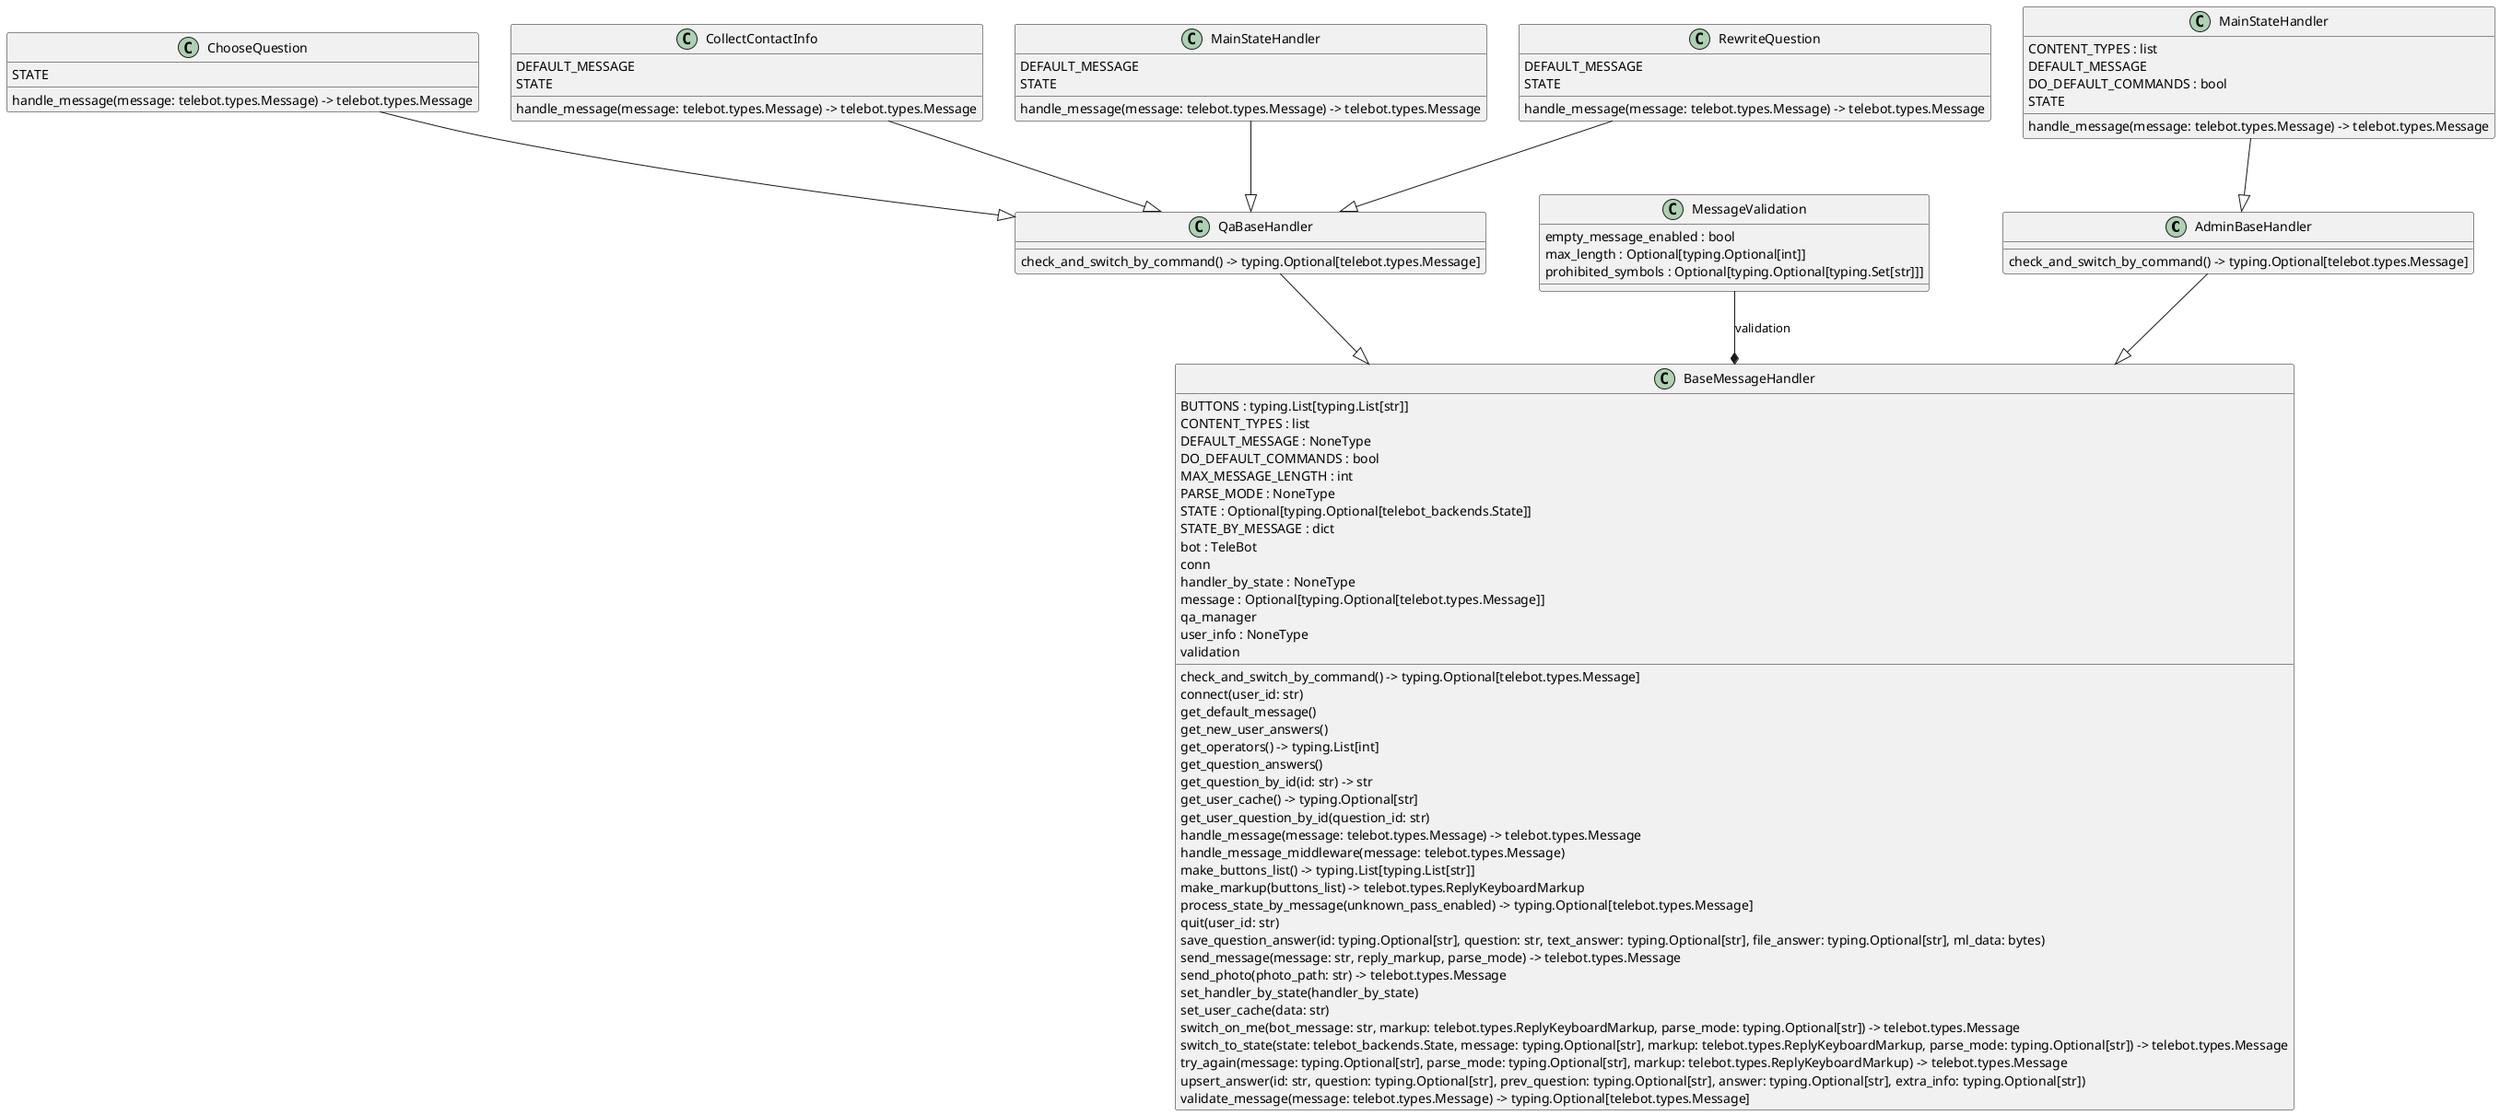 @startuml
top to bottom direction

set namespaceSeparator none

class "AdminBaseHandler" as QABot.base_handler.AdminBaseHandler {
  check_and_switch_by_command() -> typing.Optional[telebot.types.Message]
}
class "BaseMessageHandler" as QABot.base_handler.BaseMessageHandler {
  BUTTONS : typing.List[typing.List[str]]
  CONTENT_TYPES : list
  DEFAULT_MESSAGE : NoneType
  DO_DEFAULT_COMMANDS : bool
  MAX_MESSAGE_LENGTH : int
  PARSE_MODE : NoneType
  STATE : Optional[typing.Optional[telebot_backends.State]]
  STATE_BY_MESSAGE : dict
  bot : TeleBot
  conn
  handler_by_state : NoneType
  message : Optional[typing.Optional[telebot.types.Message]]
  qa_manager
  user_info : NoneType
  validation
  check_and_switch_by_command() -> typing.Optional[telebot.types.Message]
  connect(user_id: str)
  get_default_message()
  get_new_user_answers()
  get_operators() -> typing.List[int]
  get_question_answers()
  get_question_by_id(id: str) -> str
  get_user_cache() -> typing.Optional[str]
  get_user_question_by_id(question_id: str)
  handle_message(message: telebot.types.Message) -> telebot.types.Message
  handle_message_middleware(message: telebot.types.Message)
  make_buttons_list() -> typing.List[typing.List[str]]
  make_markup(buttons_list) -> telebot.types.ReplyKeyboardMarkup
  process_state_by_message(unknown_pass_enabled) -> typing.Optional[telebot.types.Message]
  quit(user_id: str)
  save_question_answer(id: typing.Optional[str], question: str, text_answer: typing.Optional[str], file_answer: typing.Optional[str], ml_data: bytes)
  send_message(message: str, reply_markup, parse_mode) -> telebot.types.Message
  send_photo(photo_path: str) -> telebot.types.Message
  set_handler_by_state(handler_by_state)
  set_user_cache(data: str)
  switch_on_me(bot_message: str, markup: telebot.types.ReplyKeyboardMarkup, parse_mode: typing.Optional[str]) -> telebot.types.Message
  switch_to_state(state: telebot_backends.State, message: typing.Optional[str], markup: telebot.types.ReplyKeyboardMarkup, parse_mode: typing.Optional[str]) -> telebot.types.Message
  try_again(message: typing.Optional[str], parse_mode: typing.Optional[str], markup: telebot.types.ReplyKeyboardMarkup) -> telebot.types.Message
  upsert_answer(id: str, question: typing.Optional[str], prev_question: typing.Optional[str], answer: typing.Optional[str], extra_info: typing.Optional[str])
  validate_message(message: telebot.types.Message) -> typing.Optional[telebot.types.Message]
}
class "QaBaseHandler" as QABot.base_handler.QaBaseHandler {
  check_and_switch_by_command() -> typing.Optional[telebot.types.Message]
}
class "MessageValidation" as QABot.base_handler.BaseMessageHandler.MessageValidation {
  empty_message_enabled : bool
  max_length : Optional[typing.Optional[int]]
  prohibited_symbols : Optional[typing.Optional[typing.Set[str]]]
}
QABot.base_handler.AdminBaseHandler --|> QABot.base_handler.BaseMessageHandler
QABot.base_handler.QaBaseHandler --|> QABot.base_handler.BaseMessageHandler
QABot.base_handler.BaseMessageHandler.MessageValidation --* QABot.base_handler.BaseMessageHandler : validation

class "ChooseQuestion" as QABot.qa_bot.main.ChooseQuestion {
  STATE
  handle_message(message: telebot.types.Message) -> telebot.types.Message
}
class "CollectContactInfo" as QABot.qa_bot.main.CollectContactInfo {
  DEFAULT_MESSAGE
  STATE
  handle_message(message: telebot.types.Message) -> telebot.types.Message
}
class "MainStateHandler" as QABot.admin_bot.main.MainStateHandler {
  CONTENT_TYPES : list
  DEFAULT_MESSAGE
  DO_DEFAULT_COMMANDS : bool
  STATE
  handle_message(message: telebot.types.Message) -> telebot.types.Message
}
class "MainStateHandler" as QABot.qa_bot.main.MainStateHandler {
  DEFAULT_MESSAGE
  STATE
  handle_message(message: telebot.types.Message) -> telebot.types.Message
}
class "RewriteQuestion" as QABot.qa_bot.main.RewriteQuestion {
  DEFAULT_MESSAGE
  STATE
  handle_message(message: telebot.types.Message) -> telebot.types.Message
}
QABot.qa_bot.main.ChooseQuestion --|> QABot.base_handler.QaBaseHandler
QABot.qa_bot.main.RewriteQuestion --|> QABot.base_handler.QaBaseHandler
QABot.qa_bot.main.MainStateHandler --|> QABot.base_handler.QaBaseHandler
QABot.qa_bot.main.CollectContactInfo --|> QABot.base_handler.QaBaseHandler
QABot.admin_bot.main.MainStateHandler --|> QABot.base_handler.AdminBaseHandler
@enduml